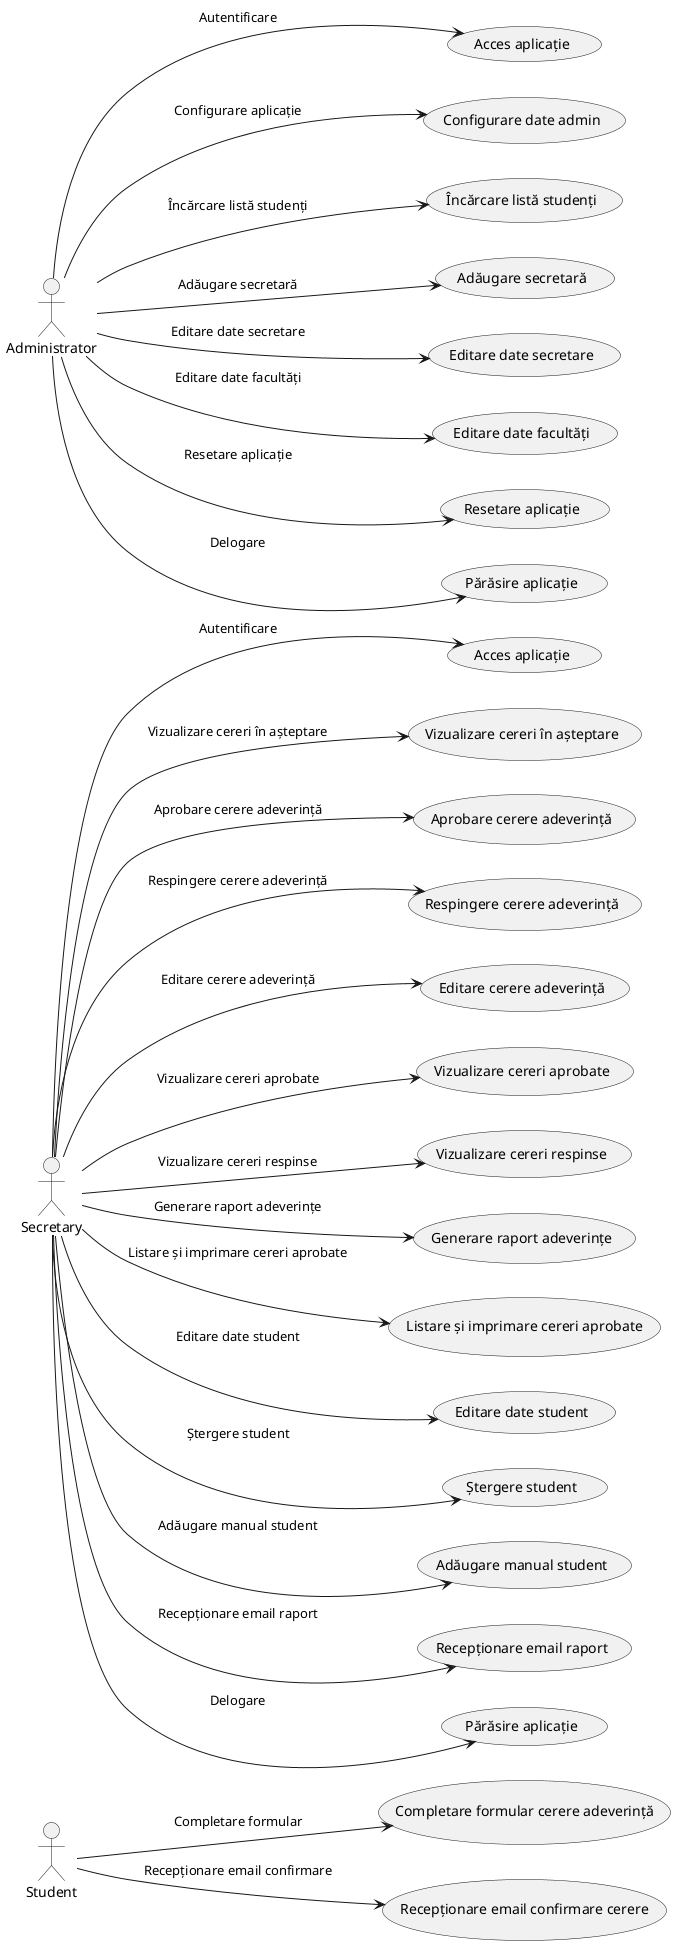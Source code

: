@startuml

left to right direction

actor Student as S

usecase "Completare formular cerere adeverință" as UC1
usecase "Recepționare email confirmare cerere" as UC2

S --> UC1 : Completare formular
S --> UC2 : Recepționare email confirmare

actor Secretary as Sec

usecase "Acces aplicație" as UC3
usecase "Vizualizare cereri în așteptare" as UC4
usecase "Aprobare cerere adeverință" as UC5
usecase "Respingere cerere adeverință" as UC6
usecase "Editare cerere adeverință" as UC7
usecase "Vizualizare cereri aprobate" as UC8
usecase "Vizualizare cereri respinse" as UC9
usecase "Generare raport adeverințe" as UC10
usecase "Listare și imprimare cereri aprobate" as UC11
usecase "Editare date student" as UC12
usecase "Ștergere student" as UC13
usecase "Adăugare manual student" as UC14
usecase "Recepționare email raport" as UC15
usecase "Părăsire aplicație" as UC16


Sec --> UC3 : Autentificare
Sec --> UC4 : Vizualizare cereri în așteptare
Sec --> UC5 : Aprobare cerere adeverință
Sec --> UC6 : Respingere cerere adeverință
Sec --> UC7 : Editare cerere adeverință
Sec --> UC8 : Vizualizare cereri aprobate
Sec --> UC9 : Vizualizare cereri respinse
Sec --> UC10 : Generare raport adeverințe
Sec --> UC11 : Listare și imprimare cereri aprobate
Sec --> UC12 : Editare date student
Sec --> UC13 : Ștergere student
Sec --> UC14 : Adăugare manual student
Sec --> UC15 : Recepționare email raport
Sec --> UC16 : Delogare


actor Administrator as Admin

usecase "Acces aplicație" as UC17
usecase "Configurare date admin" as UC18
usecase "Încărcare listă studenți" as UC19
usecase "Adăugare secretară" as UC20
usecase "Editare date secretare" as UC21
usecase "Editare date facultăți" as UC22
usecase "Resetare aplicație" as UC23
usecase "Părăsire aplicație" as UC24

Admin --> UC17 : Autentificare
Admin --> UC18 : Configurare aplicație
Admin --> UC19 : Încărcare listă studenți
Admin --> UC20 : Adăugare secretară
Admin --> UC21 : Editare date secretare
Admin --> UC22 : Editare date facultăți
Admin --> UC23 : Resetare aplicație
Admin --> UC24 : Delogare

@enduml
